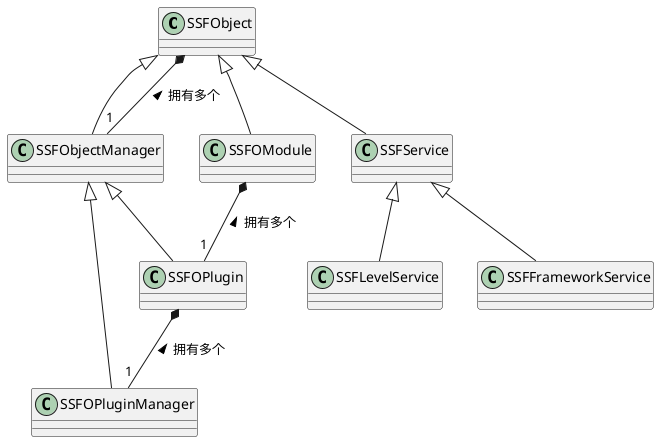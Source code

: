 ﻿@startuml SkywalkerServerFramework

class SSFObject
{
}

'继承自 SSFObject
SSFObject <|-- SSFObjectManager
SSFObject <|-- SSFOModule
SSFObject <|-- SSFService
class SSFObjectManager
{

}

' SSFObject 与 SSFObjectManager
SSFObject *-- "1" SSFObjectManager : "拥有多个 <"

class SSFOModule
{

}

' SSFOModule 与 SSFOPlugin
SSFOModule *-- "1" SSFOPlugin : "拥有多个 <"

class SSFService
{

}

'继承自 SSFObjectManager
SSFObjectManager <|-- SSFOPlugin
SSFObjectManager <|-- SSFOPluginManager
class SSFOPlugin
{

}

class SSFOPluginManager
{

}

' SSFOPlugin 与 SSFOPluginManager
SSFOPlugin *-- "1" SSFOPluginManager : "拥有多个 <"

'继承自 SSFOService
SSFService <|-- SSFFrameworkService
SSFService <|-- SSFLevelService
class SSFFrameworkService
{
}

class SSFLevelService
{
}

@enduml

